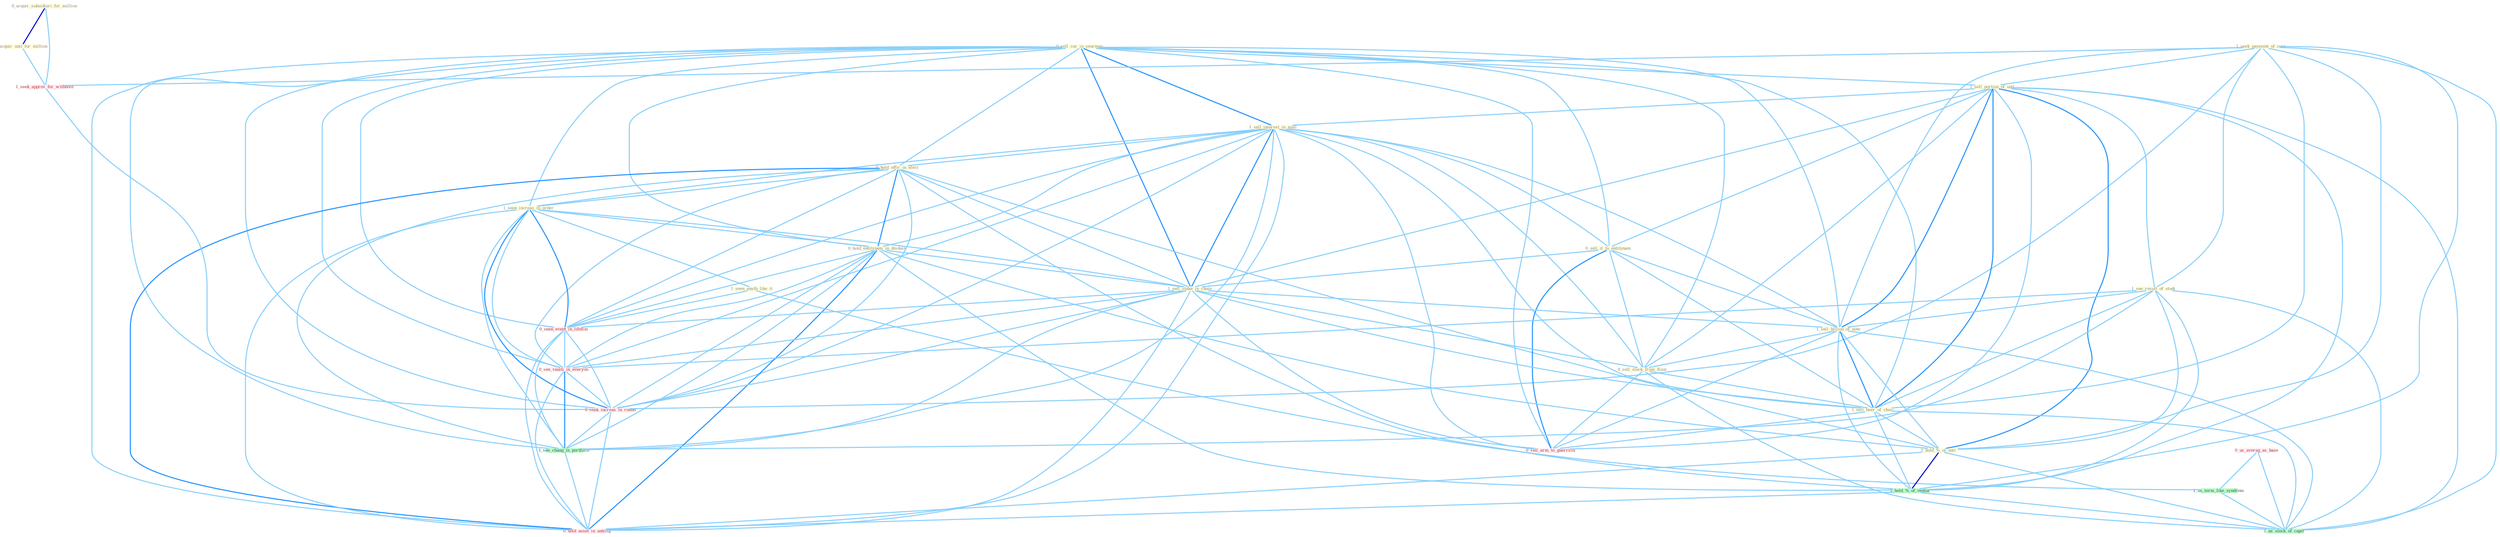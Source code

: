 Graph G{ 
    node
    [shape=polygon,style=filled,width=.5,height=.06,color="#BDFCC9",fixedsize=true,fontsize=4,
    fontcolor="#2f4f4f"];
    {node
    [color="#ffffe0", fontcolor="#8b7d6b"] "0_sell_car_in_yearnum " "1_seek_payment_of_cost " "1_sell_portion_of_unit " "1_sell_interest_in_mall " "0_hold_offic_in_elect " "0_acquir_subsidiari_for_million " "0_sell_it_to_entitynam " "1_seen_increas_in_order " "0_hold_entitynam_in_disdain " "1_sell_stake_in_chain " "1_see_result_of_studi " "1_sell_billion_of_note " "0_sell_stock_from_floor " "1_seen_anyth_like_it " "1_sell_beer_of_choic " "0_acquir_unit_for_million " "1_hold_%_of_unit "}
{node [color="#fff0f5", fontcolor="#b22222"] "0_seen_event_in_lifetim " "0_us_averag_as_base " "1_seek_approv_for_withhold " "0_see_vaniti_in_everyon " "0_sell_arm_to_guerrilla " "0_seek_increas_in_round " "0_hold_asset_in_anticip "}
edge [color="#B0E2FF"];

	"0_sell_car_in_yearnum " -- "1_sell_portion_of_unit " [w="1", color="#87cefa" ];
	"0_sell_car_in_yearnum " -- "1_sell_interest_in_mall " [w="2", color="#1e90ff" , len=0.8];
	"0_sell_car_in_yearnum " -- "0_hold_offic_in_elect " [w="1", color="#87cefa" ];
	"0_sell_car_in_yearnum " -- "0_sell_it_to_entitynam " [w="1", color="#87cefa" ];
	"0_sell_car_in_yearnum " -- "1_seen_increas_in_order " [w="1", color="#87cefa" ];
	"0_sell_car_in_yearnum " -- "0_hold_entitynam_in_disdain " [w="1", color="#87cefa" ];
	"0_sell_car_in_yearnum " -- "1_sell_stake_in_chain " [w="2", color="#1e90ff" , len=0.8];
	"0_sell_car_in_yearnum " -- "1_sell_billion_of_note " [w="1", color="#87cefa" ];
	"0_sell_car_in_yearnum " -- "0_sell_stock_from_floor " [w="1", color="#87cefa" ];
	"0_sell_car_in_yearnum " -- "1_sell_beer_of_choic " [w="1", color="#87cefa" ];
	"0_sell_car_in_yearnum " -- "0_seen_event_in_lifetim " [w="1", color="#87cefa" ];
	"0_sell_car_in_yearnum " -- "0_see_vaniti_in_everyon " [w="1", color="#87cefa" ];
	"0_sell_car_in_yearnum " -- "0_sell_arm_to_guerrilla " [w="1", color="#87cefa" ];
	"0_sell_car_in_yearnum " -- "0_seek_increas_in_round " [w="1", color="#87cefa" ];
	"0_sell_car_in_yearnum " -- "1_see_chang_in_portfolio " [w="1", color="#87cefa" ];
	"0_sell_car_in_yearnum " -- "0_hold_asset_in_anticip " [w="1", color="#87cefa" ];
	"1_seek_payment_of_cost " -- "1_sell_portion_of_unit " [w="1", color="#87cefa" ];
	"1_seek_payment_of_cost " -- "1_see_result_of_studi " [w="1", color="#87cefa" ];
	"1_seek_payment_of_cost " -- "1_sell_billion_of_note " [w="1", color="#87cefa" ];
	"1_seek_payment_of_cost " -- "1_sell_beer_of_choic " [w="1", color="#87cefa" ];
	"1_seek_payment_of_cost " -- "1_hold_%_of_unit " [w="1", color="#87cefa" ];
	"1_seek_payment_of_cost " -- "1_seek_approv_for_withhold " [w="1", color="#87cefa" ];
	"1_seek_payment_of_cost " -- "1_hold_%_of_ventur " [w="1", color="#87cefa" ];
	"1_seek_payment_of_cost " -- "0_seek_increas_in_round " [w="1", color="#87cefa" ];
	"1_seek_payment_of_cost " -- "1_us_stock_of_capit " [w="1", color="#87cefa" ];
	"1_sell_portion_of_unit " -- "1_sell_interest_in_mall " [w="1", color="#87cefa" ];
	"1_sell_portion_of_unit " -- "0_sell_it_to_entitynam " [w="1", color="#87cefa" ];
	"1_sell_portion_of_unit " -- "1_sell_stake_in_chain " [w="1", color="#87cefa" ];
	"1_sell_portion_of_unit " -- "1_see_result_of_studi " [w="1", color="#87cefa" ];
	"1_sell_portion_of_unit " -- "1_sell_billion_of_note " [w="2", color="#1e90ff" , len=0.8];
	"1_sell_portion_of_unit " -- "0_sell_stock_from_floor " [w="1", color="#87cefa" ];
	"1_sell_portion_of_unit " -- "1_sell_beer_of_choic " [w="2", color="#1e90ff" , len=0.8];
	"1_sell_portion_of_unit " -- "1_hold_%_of_unit " [w="2", color="#1e90ff" , len=0.8];
	"1_sell_portion_of_unit " -- "1_hold_%_of_ventur " [w="1", color="#87cefa" ];
	"1_sell_portion_of_unit " -- "0_sell_arm_to_guerrilla " [w="1", color="#87cefa" ];
	"1_sell_portion_of_unit " -- "1_us_stock_of_capit " [w="1", color="#87cefa" ];
	"1_sell_interest_in_mall " -- "0_hold_offic_in_elect " [w="1", color="#87cefa" ];
	"1_sell_interest_in_mall " -- "0_sell_it_to_entitynam " [w="1", color="#87cefa" ];
	"1_sell_interest_in_mall " -- "1_seen_increas_in_order " [w="1", color="#87cefa" ];
	"1_sell_interest_in_mall " -- "0_hold_entitynam_in_disdain " [w="1", color="#87cefa" ];
	"1_sell_interest_in_mall " -- "1_sell_stake_in_chain " [w="2", color="#1e90ff" , len=0.8];
	"1_sell_interest_in_mall " -- "1_sell_billion_of_note " [w="1", color="#87cefa" ];
	"1_sell_interest_in_mall " -- "0_sell_stock_from_floor " [w="1", color="#87cefa" ];
	"1_sell_interest_in_mall " -- "1_sell_beer_of_choic " [w="1", color="#87cefa" ];
	"1_sell_interest_in_mall " -- "0_seen_event_in_lifetim " [w="1", color="#87cefa" ];
	"1_sell_interest_in_mall " -- "0_see_vaniti_in_everyon " [w="1", color="#87cefa" ];
	"1_sell_interest_in_mall " -- "0_sell_arm_to_guerrilla " [w="1", color="#87cefa" ];
	"1_sell_interest_in_mall " -- "0_seek_increas_in_round " [w="1", color="#87cefa" ];
	"1_sell_interest_in_mall " -- "1_see_chang_in_portfolio " [w="1", color="#87cefa" ];
	"1_sell_interest_in_mall " -- "0_hold_asset_in_anticip " [w="1", color="#87cefa" ];
	"0_hold_offic_in_elect " -- "1_seen_increas_in_order " [w="1", color="#87cefa" ];
	"0_hold_offic_in_elect " -- "0_hold_entitynam_in_disdain " [w="2", color="#1e90ff" , len=0.8];
	"0_hold_offic_in_elect " -- "1_sell_stake_in_chain " [w="1", color="#87cefa" ];
	"0_hold_offic_in_elect " -- "1_hold_%_of_unit " [w="1", color="#87cefa" ];
	"0_hold_offic_in_elect " -- "0_seen_event_in_lifetim " [w="1", color="#87cefa" ];
	"0_hold_offic_in_elect " -- "1_hold_%_of_ventur " [w="1", color="#87cefa" ];
	"0_hold_offic_in_elect " -- "0_see_vaniti_in_everyon " [w="1", color="#87cefa" ];
	"0_hold_offic_in_elect " -- "0_seek_increas_in_round " [w="1", color="#87cefa" ];
	"0_hold_offic_in_elect " -- "1_see_chang_in_portfolio " [w="1", color="#87cefa" ];
	"0_hold_offic_in_elect " -- "0_hold_asset_in_anticip " [w="2", color="#1e90ff" , len=0.8];
	"0_acquir_subsidiari_for_million " -- "0_acquir_unit_for_million " [w="3", color="#0000cd" , len=0.6];
	"0_acquir_subsidiari_for_million " -- "1_seek_approv_for_withhold " [w="1", color="#87cefa" ];
	"0_sell_it_to_entitynam " -- "1_sell_stake_in_chain " [w="1", color="#87cefa" ];
	"0_sell_it_to_entitynam " -- "1_sell_billion_of_note " [w="1", color="#87cefa" ];
	"0_sell_it_to_entitynam " -- "0_sell_stock_from_floor " [w="1", color="#87cefa" ];
	"0_sell_it_to_entitynam " -- "1_sell_beer_of_choic " [w="1", color="#87cefa" ];
	"0_sell_it_to_entitynam " -- "0_sell_arm_to_guerrilla " [w="2", color="#1e90ff" , len=0.8];
	"1_seen_increas_in_order " -- "0_hold_entitynam_in_disdain " [w="1", color="#87cefa" ];
	"1_seen_increas_in_order " -- "1_sell_stake_in_chain " [w="1", color="#87cefa" ];
	"1_seen_increas_in_order " -- "1_seen_anyth_like_it " [w="1", color="#87cefa" ];
	"1_seen_increas_in_order " -- "0_seen_event_in_lifetim " [w="2", color="#1e90ff" , len=0.8];
	"1_seen_increas_in_order " -- "0_see_vaniti_in_everyon " [w="1", color="#87cefa" ];
	"1_seen_increas_in_order " -- "0_seek_increas_in_round " [w="2", color="#1e90ff" , len=0.8];
	"1_seen_increas_in_order " -- "1_see_chang_in_portfolio " [w="1", color="#87cefa" ];
	"1_seen_increas_in_order " -- "0_hold_asset_in_anticip " [w="1", color="#87cefa" ];
	"0_hold_entitynam_in_disdain " -- "1_sell_stake_in_chain " [w="1", color="#87cefa" ];
	"0_hold_entitynam_in_disdain " -- "1_hold_%_of_unit " [w="1", color="#87cefa" ];
	"0_hold_entitynam_in_disdain " -- "0_seen_event_in_lifetim " [w="1", color="#87cefa" ];
	"0_hold_entitynam_in_disdain " -- "1_hold_%_of_ventur " [w="1", color="#87cefa" ];
	"0_hold_entitynam_in_disdain " -- "0_see_vaniti_in_everyon " [w="1", color="#87cefa" ];
	"0_hold_entitynam_in_disdain " -- "0_seek_increas_in_round " [w="1", color="#87cefa" ];
	"0_hold_entitynam_in_disdain " -- "1_see_chang_in_portfolio " [w="1", color="#87cefa" ];
	"0_hold_entitynam_in_disdain " -- "0_hold_asset_in_anticip " [w="2", color="#1e90ff" , len=0.8];
	"1_sell_stake_in_chain " -- "1_sell_billion_of_note " [w="1", color="#87cefa" ];
	"1_sell_stake_in_chain " -- "0_sell_stock_from_floor " [w="1", color="#87cefa" ];
	"1_sell_stake_in_chain " -- "1_sell_beer_of_choic " [w="1", color="#87cefa" ];
	"1_sell_stake_in_chain " -- "0_seen_event_in_lifetim " [w="1", color="#87cefa" ];
	"1_sell_stake_in_chain " -- "0_see_vaniti_in_everyon " [w="1", color="#87cefa" ];
	"1_sell_stake_in_chain " -- "0_sell_arm_to_guerrilla " [w="1", color="#87cefa" ];
	"1_sell_stake_in_chain " -- "0_seek_increas_in_round " [w="1", color="#87cefa" ];
	"1_sell_stake_in_chain " -- "1_see_chang_in_portfolio " [w="1", color="#87cefa" ];
	"1_sell_stake_in_chain " -- "0_hold_asset_in_anticip " [w="1", color="#87cefa" ];
	"1_see_result_of_studi " -- "1_sell_billion_of_note " [w="1", color="#87cefa" ];
	"1_see_result_of_studi " -- "1_sell_beer_of_choic " [w="1", color="#87cefa" ];
	"1_see_result_of_studi " -- "1_hold_%_of_unit " [w="1", color="#87cefa" ];
	"1_see_result_of_studi " -- "1_hold_%_of_ventur " [w="1", color="#87cefa" ];
	"1_see_result_of_studi " -- "0_see_vaniti_in_everyon " [w="1", color="#87cefa" ];
	"1_see_result_of_studi " -- "1_us_stock_of_capit " [w="1", color="#87cefa" ];
	"1_see_result_of_studi " -- "1_see_chang_in_portfolio " [w="1", color="#87cefa" ];
	"1_sell_billion_of_note " -- "0_sell_stock_from_floor " [w="1", color="#87cefa" ];
	"1_sell_billion_of_note " -- "1_sell_beer_of_choic " [w="2", color="#1e90ff" , len=0.8];
	"1_sell_billion_of_note " -- "1_hold_%_of_unit " [w="1", color="#87cefa" ];
	"1_sell_billion_of_note " -- "1_hold_%_of_ventur " [w="1", color="#87cefa" ];
	"1_sell_billion_of_note " -- "0_sell_arm_to_guerrilla " [w="1", color="#87cefa" ];
	"1_sell_billion_of_note " -- "1_us_stock_of_capit " [w="1", color="#87cefa" ];
	"0_sell_stock_from_floor " -- "1_sell_beer_of_choic " [w="1", color="#87cefa" ];
	"0_sell_stock_from_floor " -- "0_sell_arm_to_guerrilla " [w="1", color="#87cefa" ];
	"0_sell_stock_from_floor " -- "1_us_stock_of_capit " [w="1", color="#87cefa" ];
	"1_seen_anyth_like_it " -- "0_seen_event_in_lifetim " [w="1", color="#87cefa" ];
	"1_seen_anyth_like_it " -- "1_us_term_like_syndrom " [w="1", color="#87cefa" ];
	"1_sell_beer_of_choic " -- "1_hold_%_of_unit " [w="1", color="#87cefa" ];
	"1_sell_beer_of_choic " -- "1_hold_%_of_ventur " [w="1", color="#87cefa" ];
	"1_sell_beer_of_choic " -- "0_sell_arm_to_guerrilla " [w="1", color="#87cefa" ];
	"1_sell_beer_of_choic " -- "1_us_stock_of_capit " [w="1", color="#87cefa" ];
	"0_acquir_unit_for_million " -- "1_seek_approv_for_withhold " [w="1", color="#87cefa" ];
	"1_hold_%_of_unit " -- "1_hold_%_of_ventur " [w="3", color="#0000cd" , len=0.6];
	"1_hold_%_of_unit " -- "1_us_stock_of_capit " [w="1", color="#87cefa" ];
	"1_hold_%_of_unit " -- "0_hold_asset_in_anticip " [w="1", color="#87cefa" ];
	"0_seen_event_in_lifetim " -- "0_see_vaniti_in_everyon " [w="1", color="#87cefa" ];
	"0_seen_event_in_lifetim " -- "0_seek_increas_in_round " [w="1", color="#87cefa" ];
	"0_seen_event_in_lifetim " -- "1_see_chang_in_portfolio " [w="1", color="#87cefa" ];
	"0_seen_event_in_lifetim " -- "0_hold_asset_in_anticip " [w="1", color="#87cefa" ];
	"0_us_averag_as_base " -- "1_us_term_like_syndrom " [w="1", color="#87cefa" ];
	"0_us_averag_as_base " -- "1_us_stock_of_capit " [w="1", color="#87cefa" ];
	"1_us_term_like_syndrom " -- "1_us_stock_of_capit " [w="1", color="#87cefa" ];
	"1_seek_approv_for_withhold " -- "0_seek_increas_in_round " [w="1", color="#87cefa" ];
	"1_hold_%_of_ventur " -- "1_us_stock_of_capit " [w="1", color="#87cefa" ];
	"1_hold_%_of_ventur " -- "0_hold_asset_in_anticip " [w="1", color="#87cefa" ];
	"0_see_vaniti_in_everyon " -- "0_seek_increas_in_round " [w="1", color="#87cefa" ];
	"0_see_vaniti_in_everyon " -- "1_see_chang_in_portfolio " [w="2", color="#1e90ff" , len=0.8];
	"0_see_vaniti_in_everyon " -- "0_hold_asset_in_anticip " [w="1", color="#87cefa" ];
	"0_seek_increas_in_round " -- "1_see_chang_in_portfolio " [w="1", color="#87cefa" ];
	"0_seek_increas_in_round " -- "0_hold_asset_in_anticip " [w="1", color="#87cefa" ];
	"1_see_chang_in_portfolio " -- "0_hold_asset_in_anticip " [w="1", color="#87cefa" ];
}